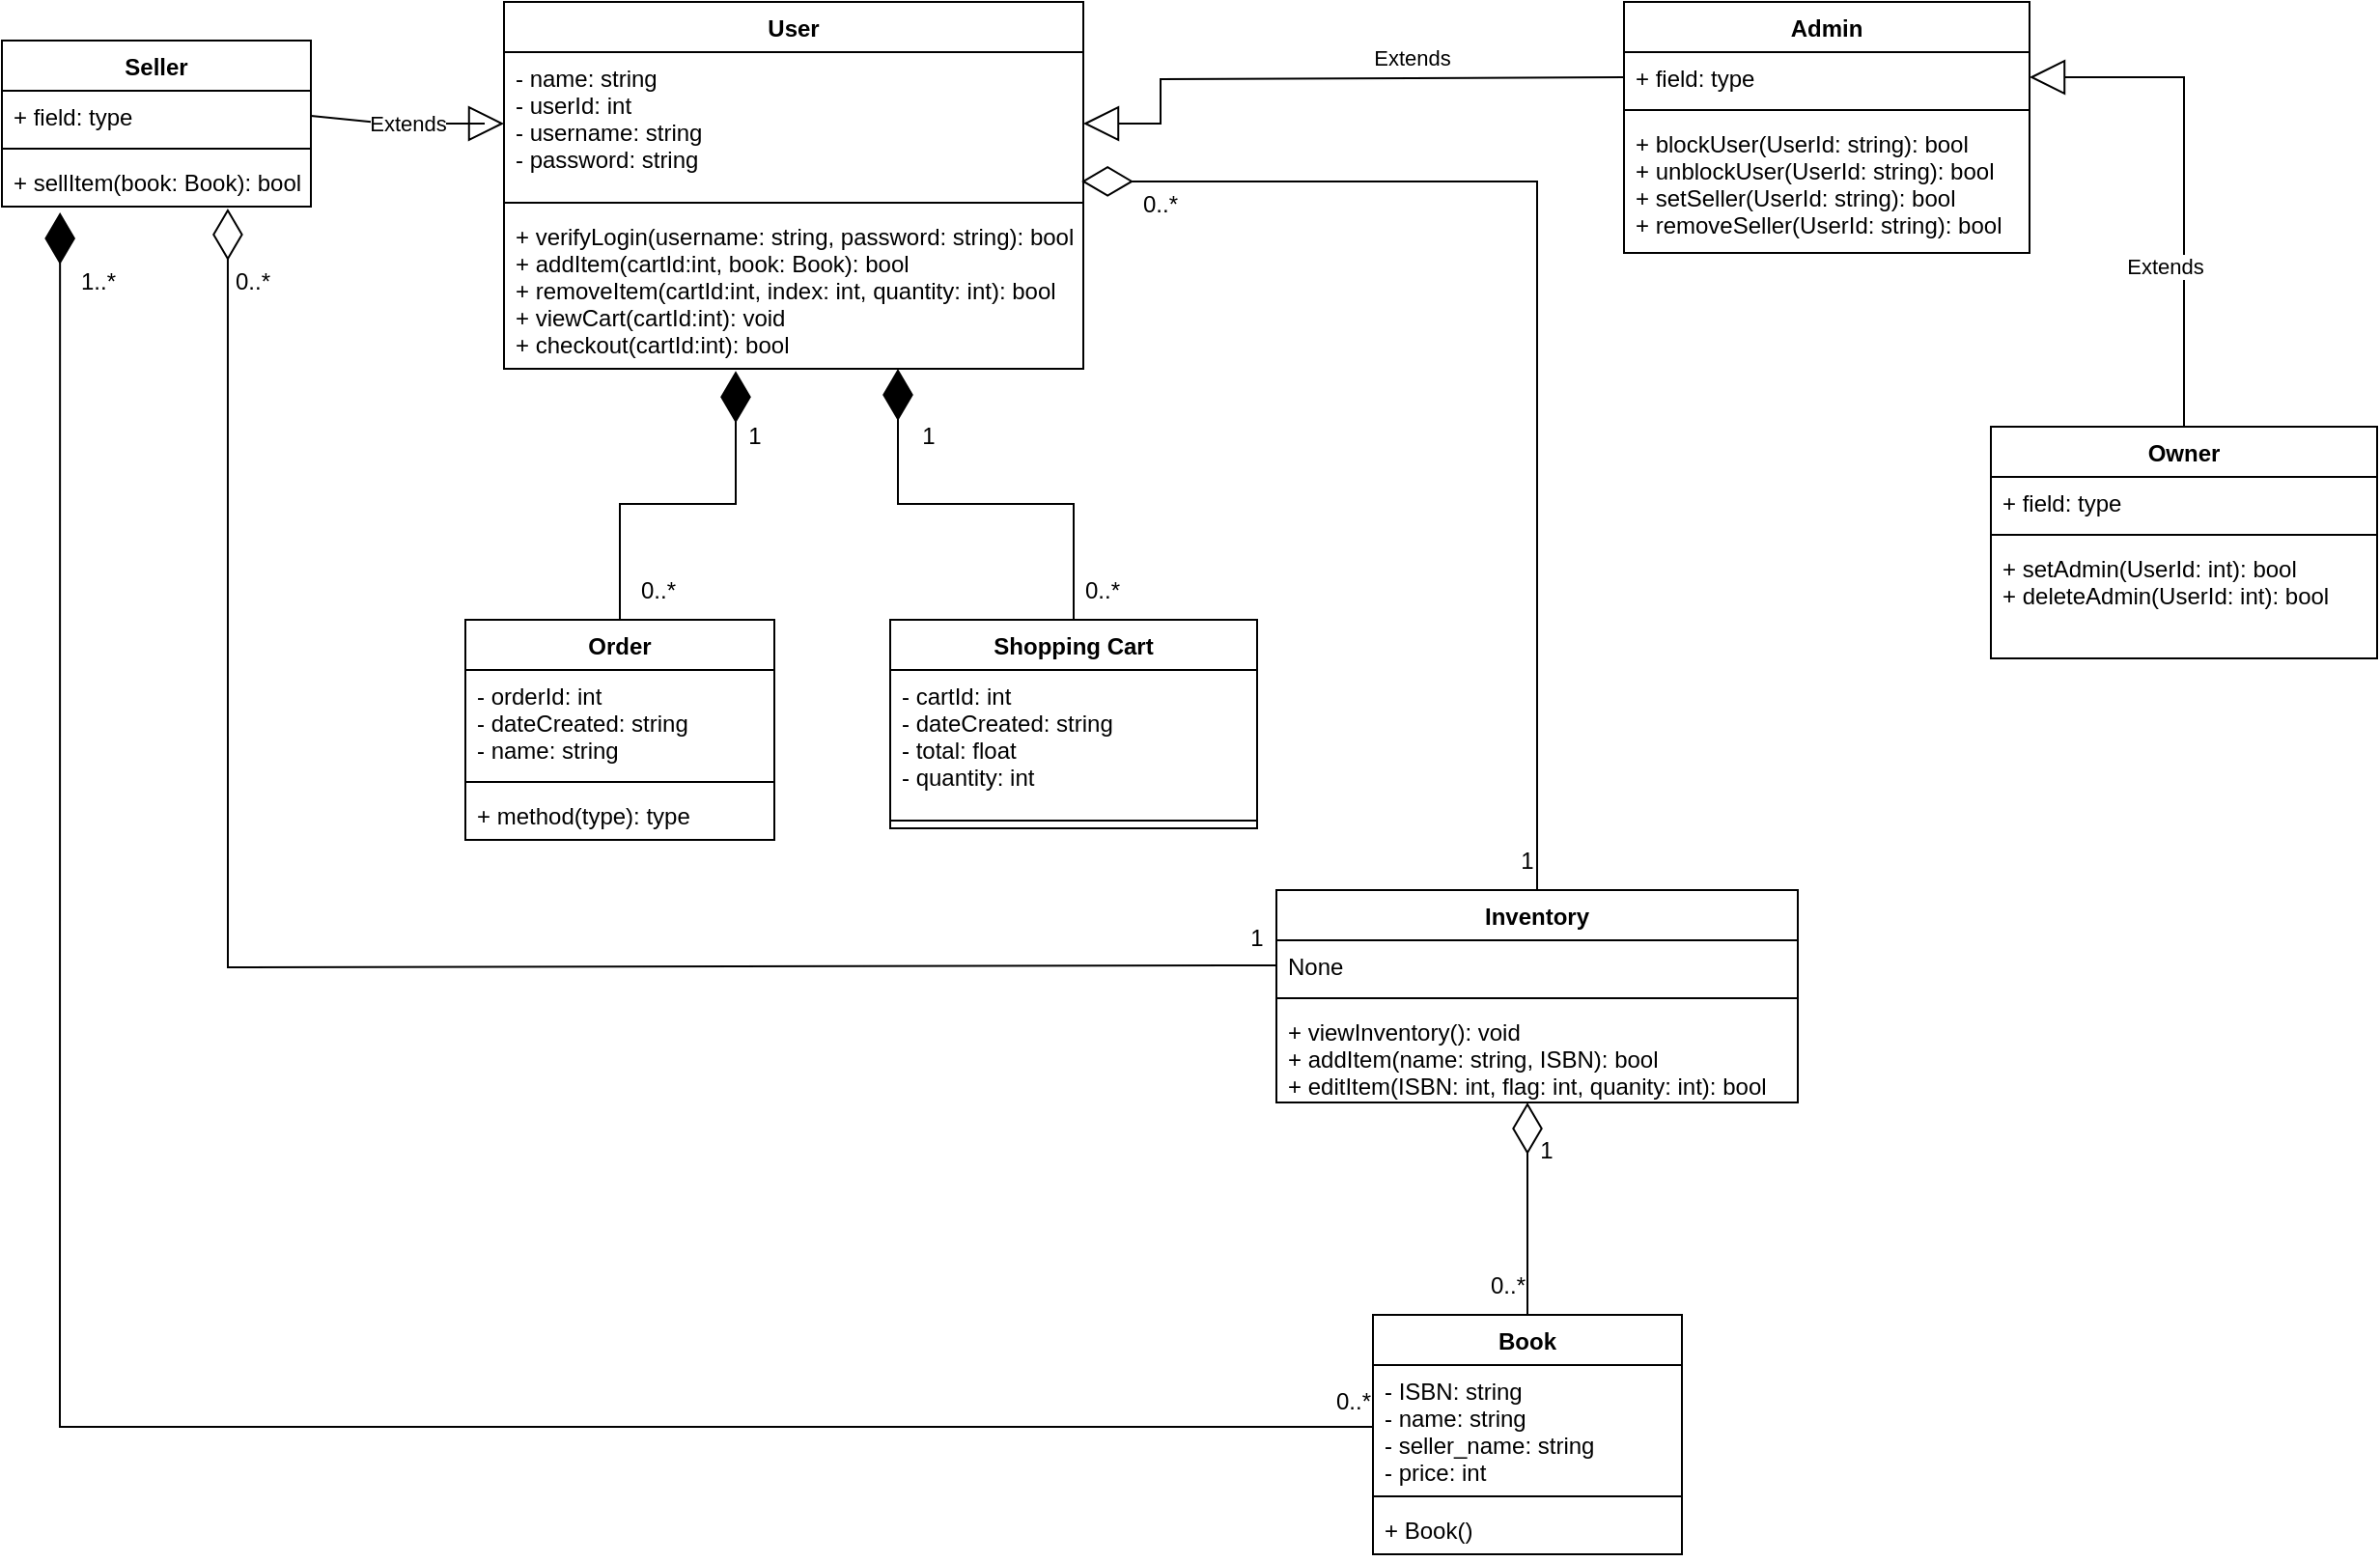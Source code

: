 <mxfile version="20.8.23" type="github">
  <diagram name="Page-1" id="aF7w4Li_MaSvbx8YZ_qD">
    <mxGraphModel dx="1366" dy="794" grid="1" gridSize="10" guides="0" tooltips="1" connect="1" arrows="0" fold="1" page="1" pageScale="1" pageWidth="1920" pageHeight="1200" math="0" shadow="0">
      <root>
        <mxCell id="0" />
        <mxCell id="1" parent="0" />
        <mxCell id="ACF1aDMEDX5oJnM7UKqQ-8" value="User" style="swimlane;fontStyle=1;align=center;verticalAlign=top;childLayout=stackLayout;horizontal=1;startSize=26;horizontalStack=0;resizeParent=1;resizeParentMax=0;resizeLast=0;collapsible=1;marginBottom=0;" parent="1" vertex="1">
          <mxGeometry x="290" y="20" width="300" height="190" as="geometry" />
        </mxCell>
        <mxCell id="ACF1aDMEDX5oJnM7UKqQ-9" value="- name: string&#xa;- userId: int&#xa;- username: string&#xa;- password: string" style="text;strokeColor=none;fillColor=none;align=left;verticalAlign=top;spacingLeft=4;spacingRight=4;overflow=hidden;rotatable=0;points=[[0,0.5],[1,0.5]];portConstraint=eastwest;" parent="ACF1aDMEDX5oJnM7UKqQ-8" vertex="1">
          <mxGeometry y="26" width="300" height="74" as="geometry" />
        </mxCell>
        <mxCell id="ACF1aDMEDX5oJnM7UKqQ-10" value="" style="line;strokeWidth=1;fillColor=none;align=left;verticalAlign=middle;spacingTop=-1;spacingLeft=3;spacingRight=3;rotatable=0;labelPosition=right;points=[];portConstraint=eastwest;strokeColor=inherit;" parent="ACF1aDMEDX5oJnM7UKqQ-8" vertex="1">
          <mxGeometry y="100" width="300" height="8" as="geometry" />
        </mxCell>
        <mxCell id="ACF1aDMEDX5oJnM7UKqQ-11" value="+ verifyLogin(username: string, password: string): bool&#xa;+ addItem(cartId:int, book: Book): bool&#xa;+ removeItem(cartId:int, index: int, quantity: int): bool&#xa;+ viewCart(cartId:int): void&#xa;+ checkout(cartId:int): bool&#xa;" style="text;strokeColor=none;fillColor=none;align=left;verticalAlign=top;spacingLeft=4;spacingRight=4;overflow=hidden;rotatable=0;points=[[0,0.5],[1,0.5]];portConstraint=eastwest;" parent="ACF1aDMEDX5oJnM7UKqQ-8" vertex="1">
          <mxGeometry y="108" width="300" height="82" as="geometry" />
        </mxCell>
        <mxCell id="ACF1aDMEDX5oJnM7UKqQ-12" value="Admin" style="swimlane;fontStyle=1;align=center;verticalAlign=top;childLayout=stackLayout;horizontal=1;startSize=26;horizontalStack=0;resizeParent=1;resizeParentMax=0;resizeLast=0;collapsible=1;marginBottom=0;" parent="1" vertex="1">
          <mxGeometry x="870" y="20" width="210" height="130" as="geometry" />
        </mxCell>
        <mxCell id="ACF1aDMEDX5oJnM7UKqQ-13" value="+ field: type" style="text;strokeColor=none;fillColor=none;align=left;verticalAlign=top;spacingLeft=4;spacingRight=4;overflow=hidden;rotatable=0;points=[[0,0.5],[1,0.5]];portConstraint=eastwest;" parent="ACF1aDMEDX5oJnM7UKqQ-12" vertex="1">
          <mxGeometry y="26" width="210" height="26" as="geometry" />
        </mxCell>
        <mxCell id="ACF1aDMEDX5oJnM7UKqQ-14" value="" style="line;strokeWidth=1;fillColor=none;align=left;verticalAlign=middle;spacingTop=-1;spacingLeft=3;spacingRight=3;rotatable=0;labelPosition=right;points=[];portConstraint=eastwest;strokeColor=inherit;" parent="ACF1aDMEDX5oJnM7UKqQ-12" vertex="1">
          <mxGeometry y="52" width="210" height="8" as="geometry" />
        </mxCell>
        <mxCell id="ACF1aDMEDX5oJnM7UKqQ-15" value="+ blockUser(UserId: string): bool&#xa;+ unblockUser(UserId: string): bool&#xa;+ setSeller(UserId: string): bool&#xa;+ removeSeller(UserId: string): bool" style="text;strokeColor=none;fillColor=none;align=left;verticalAlign=top;spacingLeft=4;spacingRight=4;overflow=hidden;rotatable=0;points=[[0,0.5],[1,0.5]];portConstraint=eastwest;" parent="ACF1aDMEDX5oJnM7UKqQ-12" vertex="1">
          <mxGeometry y="60" width="210" height="70" as="geometry" />
        </mxCell>
        <mxCell id="ACF1aDMEDX5oJnM7UKqQ-16" value="Shopping Cart" style="swimlane;fontStyle=1;align=center;verticalAlign=top;childLayout=stackLayout;horizontal=1;startSize=26;horizontalStack=0;resizeParent=1;resizeParentMax=0;resizeLast=0;collapsible=1;marginBottom=0;" parent="1" vertex="1">
          <mxGeometry x="490" y="340" width="190" height="108" as="geometry" />
        </mxCell>
        <mxCell id="ACF1aDMEDX5oJnM7UKqQ-17" value="- cartId: int&#xa;- dateCreated: string&#xa;- total: float&#xa;- quantity: int" style="text;strokeColor=none;fillColor=none;align=left;verticalAlign=top;spacingLeft=4;spacingRight=4;overflow=hidden;rotatable=0;points=[[0,0.5],[1,0.5]];portConstraint=eastwest;" parent="ACF1aDMEDX5oJnM7UKqQ-16" vertex="1">
          <mxGeometry y="26" width="190" height="74" as="geometry" />
        </mxCell>
        <mxCell id="ACF1aDMEDX5oJnM7UKqQ-18" value="" style="line;strokeWidth=1;fillColor=none;align=left;verticalAlign=middle;spacingTop=-1;spacingLeft=3;spacingRight=3;rotatable=0;labelPosition=right;points=[];portConstraint=eastwest;strokeColor=inherit;" parent="ACF1aDMEDX5oJnM7UKqQ-16" vertex="1">
          <mxGeometry y="100" width="190" height="8" as="geometry" />
        </mxCell>
        <mxCell id="ACF1aDMEDX5oJnM7UKqQ-24" value="Seller" style="swimlane;fontStyle=1;align=center;verticalAlign=top;childLayout=stackLayout;horizontal=1;startSize=26;horizontalStack=0;resizeParent=1;resizeParentMax=0;resizeLast=0;collapsible=1;marginBottom=0;" parent="1" vertex="1">
          <mxGeometry x="30" y="40" width="160" height="86" as="geometry" />
        </mxCell>
        <mxCell id="ACF1aDMEDX5oJnM7UKqQ-25" value="+ field: type" style="text;strokeColor=none;fillColor=none;align=left;verticalAlign=top;spacingLeft=4;spacingRight=4;overflow=hidden;rotatable=0;points=[[0,0.5],[1,0.5]];portConstraint=eastwest;" parent="ACF1aDMEDX5oJnM7UKqQ-24" vertex="1">
          <mxGeometry y="26" width="160" height="26" as="geometry" />
        </mxCell>
        <mxCell id="ACF1aDMEDX5oJnM7UKqQ-26" value="" style="line;strokeWidth=1;fillColor=none;align=left;verticalAlign=middle;spacingTop=-1;spacingLeft=3;spacingRight=3;rotatable=0;labelPosition=right;points=[];portConstraint=eastwest;strokeColor=inherit;" parent="ACF1aDMEDX5oJnM7UKqQ-24" vertex="1">
          <mxGeometry y="52" width="160" height="8" as="geometry" />
        </mxCell>
        <mxCell id="ACF1aDMEDX5oJnM7UKqQ-27" value="+ sellItem(book: Book): bool" style="text;strokeColor=none;fillColor=none;align=left;verticalAlign=top;spacingLeft=4;spacingRight=4;overflow=hidden;rotatable=0;points=[[0,0.5],[1,0.5]];portConstraint=eastwest;" parent="ACF1aDMEDX5oJnM7UKqQ-24" vertex="1">
          <mxGeometry y="60" width="160" height="26" as="geometry" />
        </mxCell>
        <mxCell id="ACF1aDMEDX5oJnM7UKqQ-28" value="Owner&#xa;" style="swimlane;fontStyle=1;align=center;verticalAlign=top;childLayout=stackLayout;horizontal=1;startSize=26;horizontalStack=0;resizeParent=1;resizeParentMax=0;resizeLast=0;collapsible=1;marginBottom=0;" parent="1" vertex="1">
          <mxGeometry x="1060" y="240" width="200" height="120" as="geometry" />
        </mxCell>
        <mxCell id="ACF1aDMEDX5oJnM7UKqQ-29" value="+ field: type" style="text;strokeColor=none;fillColor=none;align=left;verticalAlign=top;spacingLeft=4;spacingRight=4;overflow=hidden;rotatable=0;points=[[0,0.5],[1,0.5]];portConstraint=eastwest;" parent="ACF1aDMEDX5oJnM7UKqQ-28" vertex="1">
          <mxGeometry y="26" width="200" height="26" as="geometry" />
        </mxCell>
        <mxCell id="ACF1aDMEDX5oJnM7UKqQ-30" value="" style="line;strokeWidth=1;fillColor=none;align=left;verticalAlign=middle;spacingTop=-1;spacingLeft=3;spacingRight=3;rotatable=0;labelPosition=right;points=[];portConstraint=eastwest;strokeColor=inherit;" parent="ACF1aDMEDX5oJnM7UKqQ-28" vertex="1">
          <mxGeometry y="52" width="200" height="8" as="geometry" />
        </mxCell>
        <mxCell id="ACF1aDMEDX5oJnM7UKqQ-31" value="+ setAdmin(UserId: int): bool&#xa;+ deleteAdmin(UserId: int): bool" style="text;strokeColor=none;fillColor=none;align=left;verticalAlign=top;spacingLeft=4;spacingRight=4;overflow=hidden;rotatable=0;points=[[0,0.5],[1,0.5]];portConstraint=eastwest;" parent="ACF1aDMEDX5oJnM7UKqQ-28" vertex="1">
          <mxGeometry y="60" width="200" height="60" as="geometry" />
        </mxCell>
        <mxCell id="ACF1aDMEDX5oJnM7UKqQ-33" value="Inventory&#xa;" style="swimlane;fontStyle=1;align=center;verticalAlign=top;childLayout=stackLayout;horizontal=1;startSize=26;horizontalStack=0;resizeParent=1;resizeParentMax=0;resizeLast=0;collapsible=1;marginBottom=0;" parent="1" vertex="1">
          <mxGeometry x="690" y="480" width="270" height="110" as="geometry" />
        </mxCell>
        <mxCell id="ACF1aDMEDX5oJnM7UKqQ-34" value="None" style="text;strokeColor=none;fillColor=none;align=left;verticalAlign=top;spacingLeft=4;spacingRight=4;overflow=hidden;rotatable=0;points=[[0,0.5],[1,0.5]];portConstraint=eastwest;" parent="ACF1aDMEDX5oJnM7UKqQ-33" vertex="1">
          <mxGeometry y="26" width="270" height="26" as="geometry" />
        </mxCell>
        <mxCell id="ACF1aDMEDX5oJnM7UKqQ-35" value="" style="line;strokeWidth=1;fillColor=none;align=left;verticalAlign=middle;spacingTop=-1;spacingLeft=3;spacingRight=3;rotatable=0;labelPosition=right;points=[];portConstraint=eastwest;strokeColor=inherit;" parent="ACF1aDMEDX5oJnM7UKqQ-33" vertex="1">
          <mxGeometry y="52" width="270" height="8" as="geometry" />
        </mxCell>
        <mxCell id="ACF1aDMEDX5oJnM7UKqQ-36" value="+ viewInventory(): void&#xa;+ addItem(name: string, ISBN): bool&#xa;+ editItem(ISBN: int, flag: int, quanity: int): bool" style="text;strokeColor=none;fillColor=none;align=left;verticalAlign=top;spacingLeft=4;spacingRight=4;overflow=hidden;rotatable=0;points=[[0,0.5],[1,0.5]];portConstraint=eastwest;" parent="ACF1aDMEDX5oJnM7UKqQ-33" vertex="1">
          <mxGeometry y="60" width="270" height="50" as="geometry" />
        </mxCell>
        <mxCell id="ACF1aDMEDX5oJnM7UKqQ-41" value="Order&#xa;" style="swimlane;fontStyle=1;align=center;verticalAlign=top;childLayout=stackLayout;horizontal=1;startSize=26;horizontalStack=0;resizeParent=1;resizeParentMax=0;resizeLast=0;collapsible=1;marginBottom=0;" parent="1" vertex="1">
          <mxGeometry x="270" y="340" width="160" height="114" as="geometry" />
        </mxCell>
        <mxCell id="ACF1aDMEDX5oJnM7UKqQ-42" value="- orderId: int&#xa;- dateCreated: string&#xa;- name: string" style="text;strokeColor=none;fillColor=none;align=left;verticalAlign=top;spacingLeft=4;spacingRight=4;overflow=hidden;rotatable=0;points=[[0,0.5],[1,0.5]];portConstraint=eastwest;" parent="ACF1aDMEDX5oJnM7UKqQ-41" vertex="1">
          <mxGeometry y="26" width="160" height="54" as="geometry" />
        </mxCell>
        <mxCell id="ACF1aDMEDX5oJnM7UKqQ-43" value="" style="line;strokeWidth=1;fillColor=none;align=left;verticalAlign=middle;spacingTop=-1;spacingLeft=3;spacingRight=3;rotatable=0;labelPosition=right;points=[];portConstraint=eastwest;strokeColor=inherit;" parent="ACF1aDMEDX5oJnM7UKqQ-41" vertex="1">
          <mxGeometry y="80" width="160" height="8" as="geometry" />
        </mxCell>
        <mxCell id="ACF1aDMEDX5oJnM7UKqQ-44" value="+ method(type): type" style="text;strokeColor=none;fillColor=none;align=left;verticalAlign=top;spacingLeft=4;spacingRight=4;overflow=hidden;rotatable=0;points=[[0,0.5],[1,0.5]];portConstraint=eastwest;" parent="ACF1aDMEDX5oJnM7UKqQ-41" vertex="1">
          <mxGeometry y="88" width="160" height="26" as="geometry" />
        </mxCell>
        <mxCell id="sncP11U-6Kqm2kpmwYnW-2" value="" style="endArrow=diamondThin;endFill=1;endSize=24;html=1;rounded=0;exitX=0.5;exitY=0;exitDx=0;exitDy=0;" parent="1" source="ACF1aDMEDX5oJnM7UKqQ-16" edge="1">
          <mxGeometry width="160" relative="1" as="geometry">
            <mxPoint x="620" y="250" as="sourcePoint" />
            <mxPoint x="494" y="210" as="targetPoint" />
            <Array as="points">
              <mxPoint x="585" y="280" />
              <mxPoint x="494" y="280" />
            </Array>
          </mxGeometry>
        </mxCell>
        <mxCell id="sncP11U-6Kqm2kpmwYnW-6" value="Extends" style="endArrow=block;endSize=16;endFill=0;html=1;rounded=0;exitX=0.5;exitY=0;exitDx=0;exitDy=0;entryX=1;entryY=0.5;entryDx=0;entryDy=0;" parent="1" source="ACF1aDMEDX5oJnM7UKqQ-28" target="ACF1aDMEDX5oJnM7UKqQ-13" edge="1">
          <mxGeometry x="-0.365" y="10" width="160" relative="1" as="geometry">
            <mxPoint x="970" y="210" as="sourcePoint" />
            <mxPoint x="1130" y="210" as="targetPoint" />
            <Array as="points">
              <mxPoint x="1160" y="200" />
              <mxPoint x="1160" y="59" />
            </Array>
            <mxPoint as="offset" />
          </mxGeometry>
        </mxCell>
        <mxCell id="sncP11U-6Kqm2kpmwYnW-7" value="Extends" style="endArrow=block;endSize=16;endFill=0;html=1;rounded=0;exitX=0;exitY=0.5;exitDx=0;exitDy=0;entryX=1;entryY=0.5;entryDx=0;entryDy=0;" parent="1" source="ACF1aDMEDX5oJnM7UKqQ-13" target="ACF1aDMEDX5oJnM7UKqQ-9" edge="1">
          <mxGeometry x="-0.276" y="-10" width="160" relative="1" as="geometry">
            <mxPoint x="640" y="210" as="sourcePoint" />
            <mxPoint x="800" y="210" as="targetPoint" />
            <Array as="points">
              <mxPoint x="630" y="60" />
              <mxPoint x="630" y="83" />
            </Array>
            <mxPoint as="offset" />
          </mxGeometry>
        </mxCell>
        <mxCell id="sncP11U-6Kqm2kpmwYnW-8" value="Extends" style="endArrow=block;endSize=16;endFill=0;html=1;rounded=0;entryX=0;entryY=0.5;entryDx=0;entryDy=0;exitX=1;exitY=0.5;exitDx=0;exitDy=0;" parent="1" source="ACF1aDMEDX5oJnM7UKqQ-25" target="ACF1aDMEDX5oJnM7UKqQ-9" edge="1">
          <mxGeometry width="160" relative="1" as="geometry">
            <mxPoint x="200" y="83" as="sourcePoint" />
            <mxPoint x="330" y="70" as="targetPoint" />
            <Array as="points">
              <mxPoint x="230" y="83" />
              <mxPoint x="280" y="83" />
            </Array>
          </mxGeometry>
        </mxCell>
        <mxCell id="sncP11U-6Kqm2kpmwYnW-9" value="" style="endArrow=diamondThin;endFill=1;endSize=24;html=1;rounded=0;exitX=0.5;exitY=0;exitDx=0;exitDy=0;entryX=0.4;entryY=1.014;entryDx=0;entryDy=0;entryPerimeter=0;" parent="1" source="ACF1aDMEDX5oJnM7UKqQ-41" target="ACF1aDMEDX5oJnM7UKqQ-11" edge="1">
          <mxGeometry width="160" relative="1" as="geometry">
            <mxPoint x="390" y="520" as="sourcePoint" />
            <mxPoint x="410" y="220" as="targetPoint" />
            <Array as="points">
              <mxPoint x="350" y="280" />
              <mxPoint x="410" y="280" />
            </Array>
          </mxGeometry>
        </mxCell>
        <mxCell id="sncP11U-6Kqm2kpmwYnW-10" value="0..*" style="text;strokeColor=none;align=center;fillColor=none;html=1;verticalAlign=middle;whiteSpace=wrap;rounded=0;" parent="1" vertex="1">
          <mxGeometry x="340" y="310" width="60" height="30" as="geometry" />
        </mxCell>
        <mxCell id="sncP11U-6Kqm2kpmwYnW-11" value="1" style="text;strokeColor=none;align=center;fillColor=none;html=1;verticalAlign=middle;whiteSpace=wrap;rounded=0;" parent="1" vertex="1">
          <mxGeometry x="390" y="230" width="60" height="30" as="geometry" />
        </mxCell>
        <mxCell id="sncP11U-6Kqm2kpmwYnW-15" value="1" style="text;strokeColor=none;align=center;fillColor=none;html=1;verticalAlign=middle;whiteSpace=wrap;rounded=0;" parent="1" vertex="1">
          <mxGeometry x="480" y="230" width="60" height="30" as="geometry" />
        </mxCell>
        <mxCell id="sncP11U-6Kqm2kpmwYnW-16" value="0..*" style="text;strokeColor=none;align=center;fillColor=none;html=1;verticalAlign=middle;whiteSpace=wrap;rounded=0;" parent="1" vertex="1">
          <mxGeometry x="570" y="310" width="60" height="30" as="geometry" />
        </mxCell>
        <mxCell id="sncP11U-6Kqm2kpmwYnW-20" value="" style="endArrow=diamondThin;endFill=0;endSize=24;html=1;rounded=0;exitX=0.5;exitY=0;exitDx=0;exitDy=0;entryX=0.997;entryY=0.905;entryDx=0;entryDy=0;entryPerimeter=0;" parent="1" source="ACF1aDMEDX5oJnM7UKqQ-33" target="ACF1aDMEDX5oJnM7UKqQ-9" edge="1">
          <mxGeometry width="160" relative="1" as="geometry">
            <mxPoint x="700" y="300" as="sourcePoint" />
            <mxPoint x="640" y="112" as="targetPoint" />
            <Array as="points">
              <mxPoint x="825" y="113" />
            </Array>
          </mxGeometry>
        </mxCell>
        <mxCell id="sncP11U-6Kqm2kpmwYnW-21" value="1" style="text;strokeColor=none;align=center;fillColor=none;html=1;verticalAlign=middle;whiteSpace=wrap;rounded=0;" parent="1" vertex="1">
          <mxGeometry x="790" y="450" width="60" height="30" as="geometry" />
        </mxCell>
        <mxCell id="sncP11U-6Kqm2kpmwYnW-22" value="0..*" style="text;strokeColor=none;align=center;fillColor=none;html=1;verticalAlign=middle;whiteSpace=wrap;rounded=0;" parent="1" vertex="1">
          <mxGeometry x="600" y="110" width="60" height="30" as="geometry" />
        </mxCell>
        <mxCell id="neKetAAaABSBHyG1GXxI-1" value="Book" style="swimlane;fontStyle=1;align=center;verticalAlign=top;childLayout=stackLayout;horizontal=1;startSize=26;horizontalStack=0;resizeParent=1;resizeParentMax=0;resizeLast=0;collapsible=1;marginBottom=0;" parent="1" vertex="1">
          <mxGeometry x="740" y="700" width="160" height="124" as="geometry" />
        </mxCell>
        <mxCell id="neKetAAaABSBHyG1GXxI-2" value="- ISBN: string&#xa;- name: string&#xa;- seller_name: string&#xa;- price: int" style="text;strokeColor=none;fillColor=none;align=left;verticalAlign=top;spacingLeft=4;spacingRight=4;overflow=hidden;rotatable=0;points=[[0,0.5],[1,0.5]];portConstraint=eastwest;" parent="neKetAAaABSBHyG1GXxI-1" vertex="1">
          <mxGeometry y="26" width="160" height="64" as="geometry" />
        </mxCell>
        <mxCell id="neKetAAaABSBHyG1GXxI-3" value="" style="line;strokeWidth=1;fillColor=none;align=left;verticalAlign=middle;spacingTop=-1;spacingLeft=3;spacingRight=3;rotatable=0;labelPosition=right;points=[];portConstraint=eastwest;strokeColor=inherit;" parent="neKetAAaABSBHyG1GXxI-1" vertex="1">
          <mxGeometry y="90" width="160" height="8" as="geometry" />
        </mxCell>
        <mxCell id="neKetAAaABSBHyG1GXxI-4" value="+ Book()" style="text;strokeColor=none;fillColor=none;align=left;verticalAlign=top;spacingLeft=4;spacingRight=4;overflow=hidden;rotatable=0;points=[[0,0.5],[1,0.5]];portConstraint=eastwest;" parent="neKetAAaABSBHyG1GXxI-1" vertex="1">
          <mxGeometry y="98" width="160" height="26" as="geometry" />
        </mxCell>
        <mxCell id="neKetAAaABSBHyG1GXxI-5" value="" style="endArrow=diamondThin;endFill=0;endSize=24;html=1;rounded=0;exitX=0.5;exitY=0;exitDx=0;exitDy=0;" parent="1" source="neKetAAaABSBHyG1GXxI-1" edge="1">
          <mxGeometry width="160" relative="1" as="geometry">
            <mxPoint x="120" y="630" as="sourcePoint" />
            <mxPoint x="820" y="590" as="targetPoint" />
            <Array as="points" />
          </mxGeometry>
        </mxCell>
        <mxCell id="neKetAAaABSBHyG1GXxI-6" value="0..*" style="text;strokeColor=none;align=center;fillColor=none;html=1;verticalAlign=middle;whiteSpace=wrap;rounded=0;" parent="1" vertex="1">
          <mxGeometry x="780" y="670" width="60" height="30" as="geometry" />
        </mxCell>
        <mxCell id="neKetAAaABSBHyG1GXxI-7" value="1" style="text;strokeColor=none;align=center;fillColor=none;html=1;verticalAlign=middle;whiteSpace=wrap;rounded=0;" parent="1" vertex="1">
          <mxGeometry x="800" y="600" width="60" height="30" as="geometry" />
        </mxCell>
        <mxCell id="pTPRTgwl2Ud-o8wg0u0f-3" value="0..*" style="text;strokeColor=none;align=center;fillColor=none;html=1;verticalAlign=middle;whiteSpace=wrap;rounded=0;" parent="1" vertex="1">
          <mxGeometry x="700" y="730" width="60" height="30" as="geometry" />
        </mxCell>
        <mxCell id="pTPRTgwl2Ud-o8wg0u0f-5" value="1..*" style="text;strokeColor=none;align=center;fillColor=none;html=1;verticalAlign=middle;whiteSpace=wrap;rounded=0;" parent="1" vertex="1">
          <mxGeometry x="50" y="150" width="60" height="30" as="geometry" />
        </mxCell>
        <mxCell id="iiA3EGNvNbtdV_bTQ-V3-1" value="" style="endArrow=diamondThin;endFill=0;endSize=24;html=1;rounded=0;exitX=0;exitY=0.5;exitDx=0;exitDy=0;entryX=0.731;entryY=1.038;entryDx=0;entryDy=0;entryPerimeter=0;" edge="1" parent="1" source="ACF1aDMEDX5oJnM7UKqQ-34" target="ACF1aDMEDX5oJnM7UKqQ-27">
          <mxGeometry width="160" relative="1" as="geometry">
            <mxPoint x="350" y="540" as="sourcePoint" />
            <mxPoint x="510" y="540" as="targetPoint" />
            <Array as="points">
              <mxPoint x="147" y="520" />
            </Array>
          </mxGeometry>
        </mxCell>
        <mxCell id="iiA3EGNvNbtdV_bTQ-V3-2" value="1" style="text;strokeColor=none;align=center;fillColor=none;html=1;verticalAlign=middle;whiteSpace=wrap;rounded=0;" vertex="1" parent="1">
          <mxGeometry x="650" y="490" width="60" height="30" as="geometry" />
        </mxCell>
        <mxCell id="iiA3EGNvNbtdV_bTQ-V3-3" value="0..*" style="text;strokeColor=none;align=center;fillColor=none;html=1;verticalAlign=middle;whiteSpace=wrap;rounded=0;" vertex="1" parent="1">
          <mxGeometry x="130" y="150" width="60" height="30" as="geometry" />
        </mxCell>
        <mxCell id="iiA3EGNvNbtdV_bTQ-V3-4" value="" style="endArrow=diamondThin;endFill=1;endSize=24;html=1;rounded=0;exitX=0;exitY=0.5;exitDx=0;exitDy=0;entryX=0.188;entryY=1.115;entryDx=0;entryDy=0;entryPerimeter=0;" edge="1" parent="1" source="neKetAAaABSBHyG1GXxI-2" target="ACF1aDMEDX5oJnM7UKqQ-27">
          <mxGeometry width="160" relative="1" as="geometry">
            <mxPoint x="260" y="760" as="sourcePoint" />
            <mxPoint x="420" y="760" as="targetPoint" />
            <Array as="points">
              <mxPoint x="60" y="758" />
            </Array>
          </mxGeometry>
        </mxCell>
      </root>
    </mxGraphModel>
  </diagram>
</mxfile>
